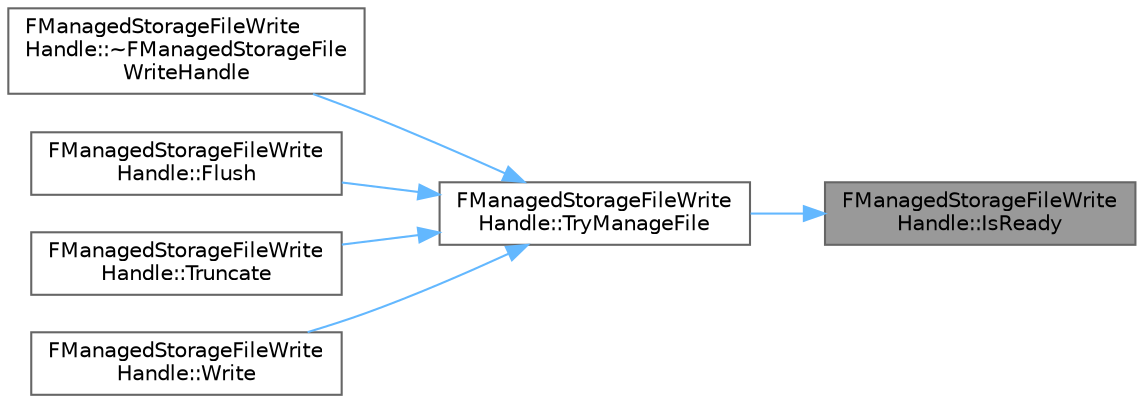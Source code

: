 digraph "FManagedStorageFileWriteHandle::IsReady"
{
 // INTERACTIVE_SVG=YES
 // LATEX_PDF_SIZE
  bgcolor="transparent";
  edge [fontname=Helvetica,fontsize=10,labelfontname=Helvetica,labelfontsize=10];
  node [fontname=Helvetica,fontsize=10,shape=box,height=0.2,width=0.4];
  rankdir="RL";
  Node1 [id="Node000001",label="FManagedStorageFileWrite\lHandle::IsReady",height=0.2,width=0.4,color="gray40", fillcolor="grey60", style="filled", fontcolor="black",tooltip=" "];
  Node1 -> Node2 [id="edge1_Node000001_Node000002",dir="back",color="steelblue1",style="solid",tooltip=" "];
  Node2 [id="Node000002",label="FManagedStorageFileWrite\lHandle::TryManageFile",height=0.2,width=0.4,color="grey40", fillcolor="white", style="filled",URL="$d5/dbf/classFManagedStorageFileWriteHandle.html#ae7781c1b8da4340157461f1a58d0f201",tooltip=" "];
  Node2 -> Node3 [id="edge2_Node000002_Node000003",dir="back",color="steelblue1",style="solid",tooltip=" "];
  Node3 [id="Node000003",label="FManagedStorageFileWrite\lHandle::~FManagedStorageFile\lWriteHandle",height=0.2,width=0.4,color="grey40", fillcolor="white", style="filled",URL="$d5/dbf/classFManagedStorageFileWriteHandle.html#a3c179aa6c2a36e7126fab5555ecc25ce",tooltip=" "];
  Node2 -> Node4 [id="edge3_Node000002_Node000004",dir="back",color="steelblue1",style="solid",tooltip=" "];
  Node4 [id="Node000004",label="FManagedStorageFileWrite\lHandle::Flush",height=0.2,width=0.4,color="grey40", fillcolor="white", style="filled",URL="$d5/dbf/classFManagedStorageFileWriteHandle.html#a7dba8dff83b7680582558195a55f8e28",tooltip="Flushes file handle to disk."];
  Node2 -> Node5 [id="edge4_Node000002_Node000005",dir="back",color="steelblue1",style="solid",tooltip=" "];
  Node5 [id="Node000005",label="FManagedStorageFileWrite\lHandle::Truncate",height=0.2,width=0.4,color="grey40", fillcolor="white", style="filled",URL="$d5/dbf/classFManagedStorageFileWriteHandle.html#a77f55f333514ea123c9911a218f01ff3",tooltip="Truncate the file to the given size (in bytes)."];
  Node2 -> Node6 [id="edge5_Node000002_Node000006",dir="back",color="steelblue1",style="solid",tooltip=" "];
  Node6 [id="Node000006",label="FManagedStorageFileWrite\lHandle::Write",height=0.2,width=0.4,color="grey40", fillcolor="white", style="filled",URL="$d5/dbf/classFManagedStorageFileWriteHandle.html#a54da580b40fc9a20194008401e9c946a",tooltip="Write bytes to the file."];
}
